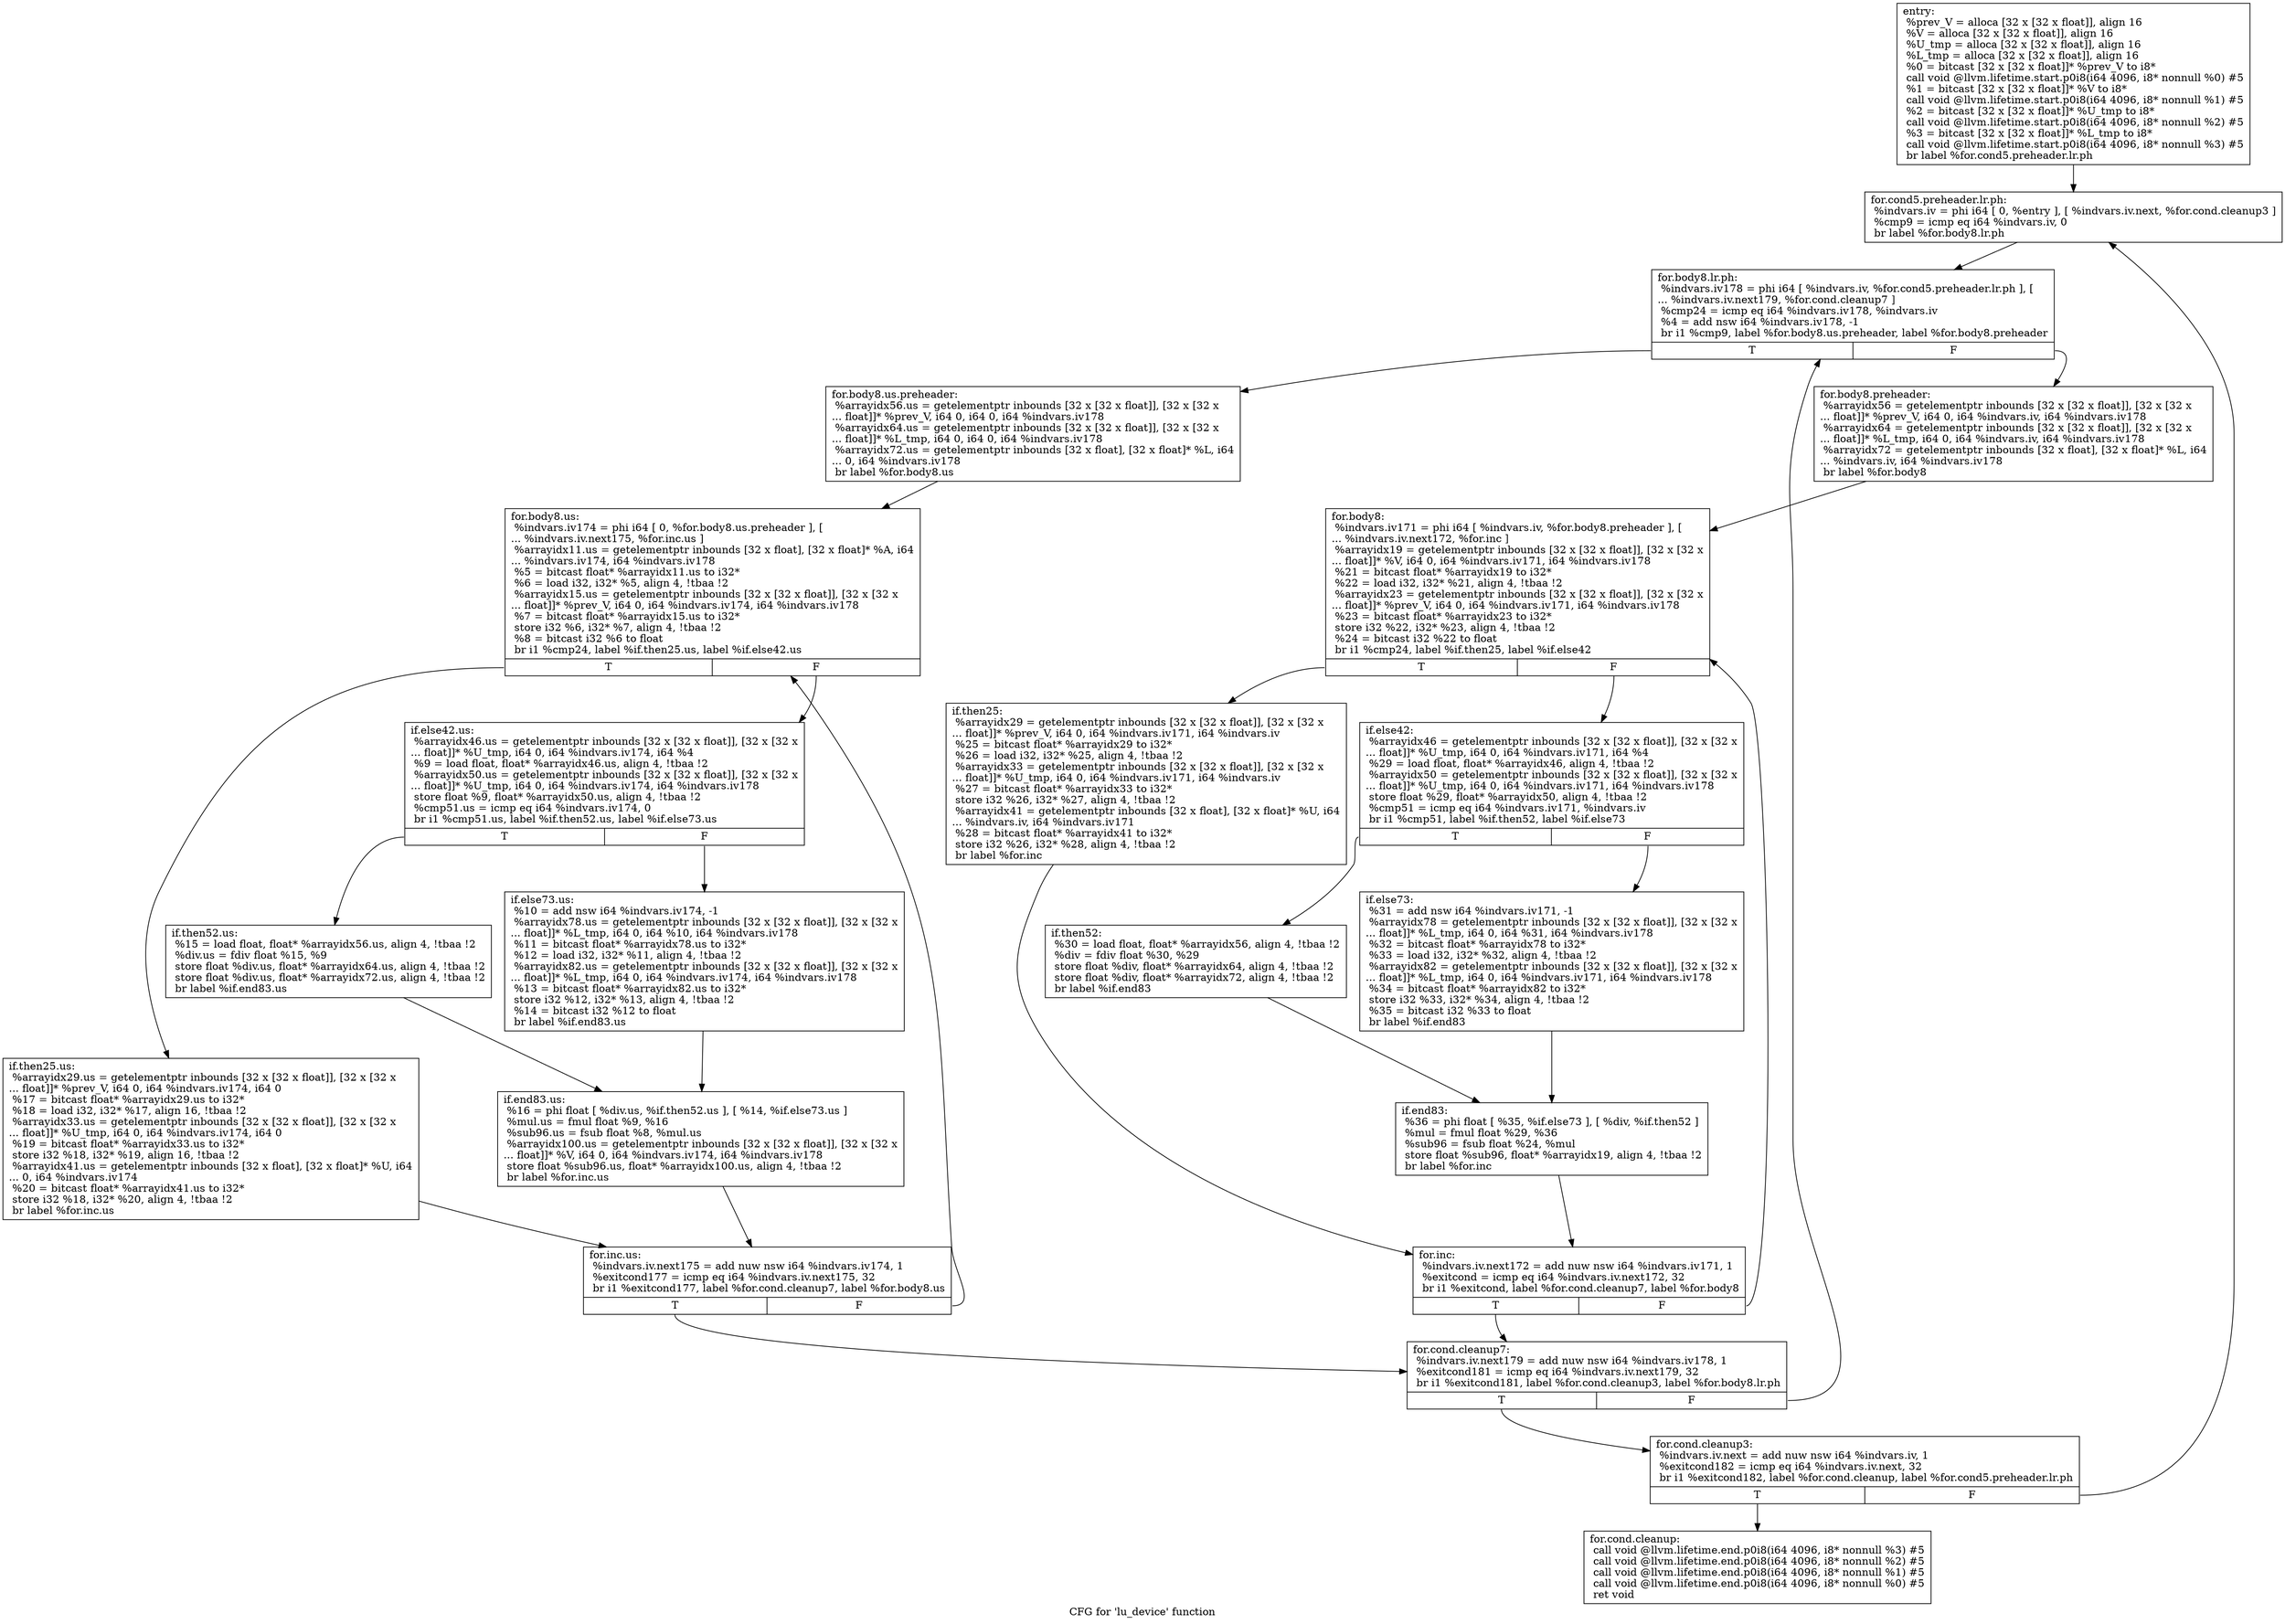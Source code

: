 digraph "CFG for 'lu_device' function" {
	label="CFG for 'lu_device' function";

	Node0x62c0908959d0 [shape=record,label="{entry:\l  %prev_V = alloca [32 x [32 x float]], align 16\l  %V = alloca [32 x [32 x float]], align 16\l  %U_tmp = alloca [32 x [32 x float]], align 16\l  %L_tmp = alloca [32 x [32 x float]], align 16\l  %0 = bitcast [32 x [32 x float]]* %prev_V to i8*\l  call void @llvm.lifetime.start.p0i8(i64 4096, i8* nonnull %0) #5\l  %1 = bitcast [32 x [32 x float]]* %V to i8*\l  call void @llvm.lifetime.start.p0i8(i64 4096, i8* nonnull %1) #5\l  %2 = bitcast [32 x [32 x float]]* %U_tmp to i8*\l  call void @llvm.lifetime.start.p0i8(i64 4096, i8* nonnull %2) #5\l  %3 = bitcast [32 x [32 x float]]* %L_tmp to i8*\l  call void @llvm.lifetime.start.p0i8(i64 4096, i8* nonnull %3) #5\l  br label %for.cond5.preheader.lr.ph\l}"];
	Node0x62c0908959d0 -> Node0x62c090897aa0;
	Node0x62c090897aa0 [shape=record,label="{for.cond5.preheader.lr.ph:                        \l  %indvars.iv = phi i64 [ 0, %entry ], [ %indvars.iv.next, %for.cond.cleanup3 ]\l  %cmp9 = icmp eq i64 %indvars.iv, 0\l  br label %for.body8.lr.ph\l}"];
	Node0x62c090897aa0 -> Node0x62c090897b40;
	Node0x62c090897af0 [shape=record,label="{for.cond.cleanup:                                 \l  call void @llvm.lifetime.end.p0i8(i64 4096, i8* nonnull %3) #5\l  call void @llvm.lifetime.end.p0i8(i64 4096, i8* nonnull %2) #5\l  call void @llvm.lifetime.end.p0i8(i64 4096, i8* nonnull %1) #5\l  call void @llvm.lifetime.end.p0i8(i64 4096, i8* nonnull %0) #5\l  ret void\l}"];
	Node0x62c090897b40 [shape=record,label="{for.body8.lr.ph:                                  \l  %indvars.iv178 = phi i64 [ %indvars.iv, %for.cond5.preheader.lr.ph ], [\l... %indvars.iv.next179, %for.cond.cleanup7 ]\l  %cmp24 = icmp eq i64 %indvars.iv178, %indvars.iv\l  %4 = add nsw i64 %indvars.iv178, -1\l  br i1 %cmp9, label %for.body8.us.preheader, label %for.body8.preheader\l|{<s0>T|<s1>F}}"];
	Node0x62c090897b40:s0 -> Node0x62c090897be0;
	Node0x62c090897b40:s1 -> Node0x62c090897b90;
	Node0x62c090897b90 [shape=record,label="{for.body8.preheader:                              \l  %arrayidx56 = getelementptr inbounds [32 x [32 x float]], [32 x [32 x\l... float]]* %prev_V, i64 0, i64 %indvars.iv, i64 %indvars.iv178\l  %arrayidx64 = getelementptr inbounds [32 x [32 x float]], [32 x [32 x\l... float]]* %L_tmp, i64 0, i64 %indvars.iv, i64 %indvars.iv178\l  %arrayidx72 = getelementptr inbounds [32 x float], [32 x float]* %L, i64\l... %indvars.iv, i64 %indvars.iv178\l  br label %for.body8\l}"];
	Node0x62c090897b90 -> Node0x62c090897f00;
	Node0x62c090897be0 [shape=record,label="{for.body8.us.preheader:                           \l  %arrayidx56.us = getelementptr inbounds [32 x [32 x float]], [32 x [32 x\l... float]]* %prev_V, i64 0, i64 0, i64 %indvars.iv178\l  %arrayidx64.us = getelementptr inbounds [32 x [32 x float]], [32 x [32 x\l... float]]* %L_tmp, i64 0, i64 0, i64 %indvars.iv178\l  %arrayidx72.us = getelementptr inbounds [32 x float], [32 x float]* %L, i64\l... 0, i64 %indvars.iv178\l  br label %for.body8.us\l}"];
	Node0x62c090897be0 -> Node0x62c090897c30;
	Node0x62c090897c30 [shape=record,label="{for.body8.us:                                     \l  %indvars.iv174 = phi i64 [ 0, %for.body8.us.preheader ], [\l... %indvars.iv.next175, %for.inc.us ]\l  %arrayidx11.us = getelementptr inbounds [32 x float], [32 x float]* %A, i64\l... %indvars.iv174, i64 %indvars.iv178\l  %5 = bitcast float* %arrayidx11.us to i32*\l  %6 = load i32, i32* %5, align 4, !tbaa !2\l  %arrayidx15.us = getelementptr inbounds [32 x [32 x float]], [32 x [32 x\l... float]]* %prev_V, i64 0, i64 %indvars.iv174, i64 %indvars.iv178\l  %7 = bitcast float* %arrayidx15.us to i32*\l  store i32 %6, i32* %7, align 4, !tbaa !2\l  %8 = bitcast i32 %6 to float\l  br i1 %cmp24, label %if.then25.us, label %if.else42.us\l|{<s0>T|<s1>F}}"];
	Node0x62c090897c30:s0 -> Node0x62c090897dc0;
	Node0x62c090897c30:s1 -> Node0x62c090897c80;
	Node0x62c090897c80 [shape=record,label="{if.else42.us:                                     \l  %arrayidx46.us = getelementptr inbounds [32 x [32 x float]], [32 x [32 x\l... float]]* %U_tmp, i64 0, i64 %indvars.iv174, i64 %4\l  %9 = load float, float* %arrayidx46.us, align 4, !tbaa !2\l  %arrayidx50.us = getelementptr inbounds [32 x [32 x float]], [32 x [32 x\l... float]]* %U_tmp, i64 0, i64 %indvars.iv174, i64 %indvars.iv178\l  store float %9, float* %arrayidx50.us, align 4, !tbaa !2\l  %cmp51.us = icmp eq i64 %indvars.iv174, 0\l  br i1 %cmp51.us, label %if.then52.us, label %if.else73.us\l|{<s0>T|<s1>F}}"];
	Node0x62c090897c80:s0 -> Node0x62c090897d20;
	Node0x62c090897c80:s1 -> Node0x62c090897cd0;
	Node0x62c090897cd0 [shape=record,label="{if.else73.us:                                     \l  %10 = add nsw i64 %indvars.iv174, -1\l  %arrayidx78.us = getelementptr inbounds [32 x [32 x float]], [32 x [32 x\l... float]]* %L_tmp, i64 0, i64 %10, i64 %indvars.iv178\l  %11 = bitcast float* %arrayidx78.us to i32*\l  %12 = load i32, i32* %11, align 4, !tbaa !2\l  %arrayidx82.us = getelementptr inbounds [32 x [32 x float]], [32 x [32 x\l... float]]* %L_tmp, i64 0, i64 %indvars.iv174, i64 %indvars.iv178\l  %13 = bitcast float* %arrayidx82.us to i32*\l  store i32 %12, i32* %13, align 4, !tbaa !2\l  %14 = bitcast i32 %12 to float\l  br label %if.end83.us\l}"];
	Node0x62c090897cd0 -> Node0x62c090897d70;
	Node0x62c090897d20 [shape=record,label="{if.then52.us:                                     \l  %15 = load float, float* %arrayidx56.us, align 4, !tbaa !2\l  %div.us = fdiv float %15, %9\l  store float %div.us, float* %arrayidx64.us, align 4, !tbaa !2\l  store float %div.us, float* %arrayidx72.us, align 4, !tbaa !2\l  br label %if.end83.us\l}"];
	Node0x62c090897d20 -> Node0x62c090897d70;
	Node0x62c090897d70 [shape=record,label="{if.end83.us:                                      \l  %16 = phi float [ %div.us, %if.then52.us ], [ %14, %if.else73.us ]\l  %mul.us = fmul float %9, %16\l  %sub96.us = fsub float %8, %mul.us\l  %arrayidx100.us = getelementptr inbounds [32 x [32 x float]], [32 x [32 x\l... float]]* %V, i64 0, i64 %indvars.iv174, i64 %indvars.iv178\l  store float %sub96.us, float* %arrayidx100.us, align 4, !tbaa !2\l  br label %for.inc.us\l}"];
	Node0x62c090897d70 -> Node0x62c090897e10;
	Node0x62c090897dc0 [shape=record,label="{if.then25.us:                                     \l  %arrayidx29.us = getelementptr inbounds [32 x [32 x float]], [32 x [32 x\l... float]]* %prev_V, i64 0, i64 %indvars.iv174, i64 0\l  %17 = bitcast float* %arrayidx29.us to i32*\l  %18 = load i32, i32* %17, align 16, !tbaa !2\l  %arrayidx33.us = getelementptr inbounds [32 x [32 x float]], [32 x [32 x\l... float]]* %U_tmp, i64 0, i64 %indvars.iv174, i64 0\l  %19 = bitcast float* %arrayidx33.us to i32*\l  store i32 %18, i32* %19, align 16, !tbaa !2\l  %arrayidx41.us = getelementptr inbounds [32 x float], [32 x float]* %U, i64\l... 0, i64 %indvars.iv174\l  %20 = bitcast float* %arrayidx41.us to i32*\l  store i32 %18, i32* %20, align 4, !tbaa !2\l  br label %for.inc.us\l}"];
	Node0x62c090897dc0 -> Node0x62c090897e10;
	Node0x62c090897e10 [shape=record,label="{for.inc.us:                                       \l  %indvars.iv.next175 = add nuw nsw i64 %indvars.iv174, 1\l  %exitcond177 = icmp eq i64 %indvars.iv.next175, 32\l  br i1 %exitcond177, label %for.cond.cleanup7, label %for.body8.us\l|{<s0>T|<s1>F}}"];
	Node0x62c090897e10:s0 -> Node0x62c090897eb0;
	Node0x62c090897e10:s1 -> Node0x62c090897c30;
	Node0x62c090897e60 [shape=record,label="{for.cond.cleanup3:                                \l  %indvars.iv.next = add nuw nsw i64 %indvars.iv, 1\l  %exitcond182 = icmp eq i64 %indvars.iv.next, 32\l  br i1 %exitcond182, label %for.cond.cleanup, label %for.cond5.preheader.lr.ph\l|{<s0>T|<s1>F}}"];
	Node0x62c090897e60:s0 -> Node0x62c090897af0;
	Node0x62c090897e60:s1 -> Node0x62c090897aa0;
	Node0x62c090897eb0 [shape=record,label="{for.cond.cleanup7:                                \l  %indvars.iv.next179 = add nuw nsw i64 %indvars.iv178, 1\l  %exitcond181 = icmp eq i64 %indvars.iv.next179, 32\l  br i1 %exitcond181, label %for.cond.cleanup3, label %for.body8.lr.ph\l|{<s0>T|<s1>F}}"];
	Node0x62c090897eb0:s0 -> Node0x62c090897e60;
	Node0x62c090897eb0:s1 -> Node0x62c090897b40;
	Node0x62c090897f00 [shape=record,label="{for.body8:                                        \l  %indvars.iv171 = phi i64 [ %indvars.iv, %for.body8.preheader ], [\l... %indvars.iv.next172, %for.inc ]\l  %arrayidx19 = getelementptr inbounds [32 x [32 x float]], [32 x [32 x\l... float]]* %V, i64 0, i64 %indvars.iv171, i64 %indvars.iv178\l  %21 = bitcast float* %arrayidx19 to i32*\l  %22 = load i32, i32* %21, align 4, !tbaa !2\l  %arrayidx23 = getelementptr inbounds [32 x [32 x float]], [32 x [32 x\l... float]]* %prev_V, i64 0, i64 %indvars.iv171, i64 %indvars.iv178\l  %23 = bitcast float* %arrayidx23 to i32*\l  store i32 %22, i32* %23, align 4, !tbaa !2\l  %24 = bitcast i32 %22 to float\l  br i1 %cmp24, label %if.then25, label %if.else42\l|{<s0>T|<s1>F}}"];
	Node0x62c090897f00:s0 -> Node0x62c090897f50;
	Node0x62c090897f00:s1 -> Node0x62c090897fa0;
	Node0x62c090897f50 [shape=record,label="{if.then25:                                        \l  %arrayidx29 = getelementptr inbounds [32 x [32 x float]], [32 x [32 x\l... float]]* %prev_V, i64 0, i64 %indvars.iv171, i64 %indvars.iv\l  %25 = bitcast float* %arrayidx29 to i32*\l  %26 = load i32, i32* %25, align 4, !tbaa !2\l  %arrayidx33 = getelementptr inbounds [32 x [32 x float]], [32 x [32 x\l... float]]* %U_tmp, i64 0, i64 %indvars.iv171, i64 %indvars.iv\l  %27 = bitcast float* %arrayidx33 to i32*\l  store i32 %26, i32* %27, align 4, !tbaa !2\l  %arrayidx41 = getelementptr inbounds [32 x float], [32 x float]* %U, i64\l... %indvars.iv, i64 %indvars.iv171\l  %28 = bitcast float* %arrayidx41 to i32*\l  store i32 %26, i32* %28, align 4, !tbaa !2\l  br label %for.inc\l}"];
	Node0x62c090897f50 -> Node0x62c0908980e0;
	Node0x62c090897fa0 [shape=record,label="{if.else42:                                        \l  %arrayidx46 = getelementptr inbounds [32 x [32 x float]], [32 x [32 x\l... float]]* %U_tmp, i64 0, i64 %indvars.iv171, i64 %4\l  %29 = load float, float* %arrayidx46, align 4, !tbaa !2\l  %arrayidx50 = getelementptr inbounds [32 x [32 x float]], [32 x [32 x\l... float]]* %U_tmp, i64 0, i64 %indvars.iv171, i64 %indvars.iv178\l  store float %29, float* %arrayidx50, align 4, !tbaa !2\l  %cmp51 = icmp eq i64 %indvars.iv171, %indvars.iv\l  br i1 %cmp51, label %if.then52, label %if.else73\l|{<s0>T|<s1>F}}"];
	Node0x62c090897fa0:s0 -> Node0x62c090897ff0;
	Node0x62c090897fa0:s1 -> Node0x62c090898040;
	Node0x62c090897ff0 [shape=record,label="{if.then52:                                        \l  %30 = load float, float* %arrayidx56, align 4, !tbaa !2\l  %div = fdiv float %30, %29\l  store float %div, float* %arrayidx64, align 4, !tbaa !2\l  store float %div, float* %arrayidx72, align 4, !tbaa !2\l  br label %if.end83\l}"];
	Node0x62c090897ff0 -> Node0x62c090898090;
	Node0x62c090898040 [shape=record,label="{if.else73:                                        \l  %31 = add nsw i64 %indvars.iv171, -1\l  %arrayidx78 = getelementptr inbounds [32 x [32 x float]], [32 x [32 x\l... float]]* %L_tmp, i64 0, i64 %31, i64 %indvars.iv178\l  %32 = bitcast float* %arrayidx78 to i32*\l  %33 = load i32, i32* %32, align 4, !tbaa !2\l  %arrayidx82 = getelementptr inbounds [32 x [32 x float]], [32 x [32 x\l... float]]* %L_tmp, i64 0, i64 %indvars.iv171, i64 %indvars.iv178\l  %34 = bitcast float* %arrayidx82 to i32*\l  store i32 %33, i32* %34, align 4, !tbaa !2\l  %35 = bitcast i32 %33 to float\l  br label %if.end83\l}"];
	Node0x62c090898040 -> Node0x62c090898090;
	Node0x62c090898090 [shape=record,label="{if.end83:                                         \l  %36 = phi float [ %35, %if.else73 ], [ %div, %if.then52 ]\l  %mul = fmul float %29, %36\l  %sub96 = fsub float %24, %mul\l  store float %sub96, float* %arrayidx19, align 4, !tbaa !2\l  br label %for.inc\l}"];
	Node0x62c090898090 -> Node0x62c0908980e0;
	Node0x62c0908980e0 [shape=record,label="{for.inc:                                          \l  %indvars.iv.next172 = add nuw nsw i64 %indvars.iv171, 1\l  %exitcond = icmp eq i64 %indvars.iv.next172, 32\l  br i1 %exitcond, label %for.cond.cleanup7, label %for.body8\l|{<s0>T|<s1>F}}"];
	Node0x62c0908980e0:s0 -> Node0x62c090897eb0;
	Node0x62c0908980e0:s1 -> Node0x62c090897f00;
}
